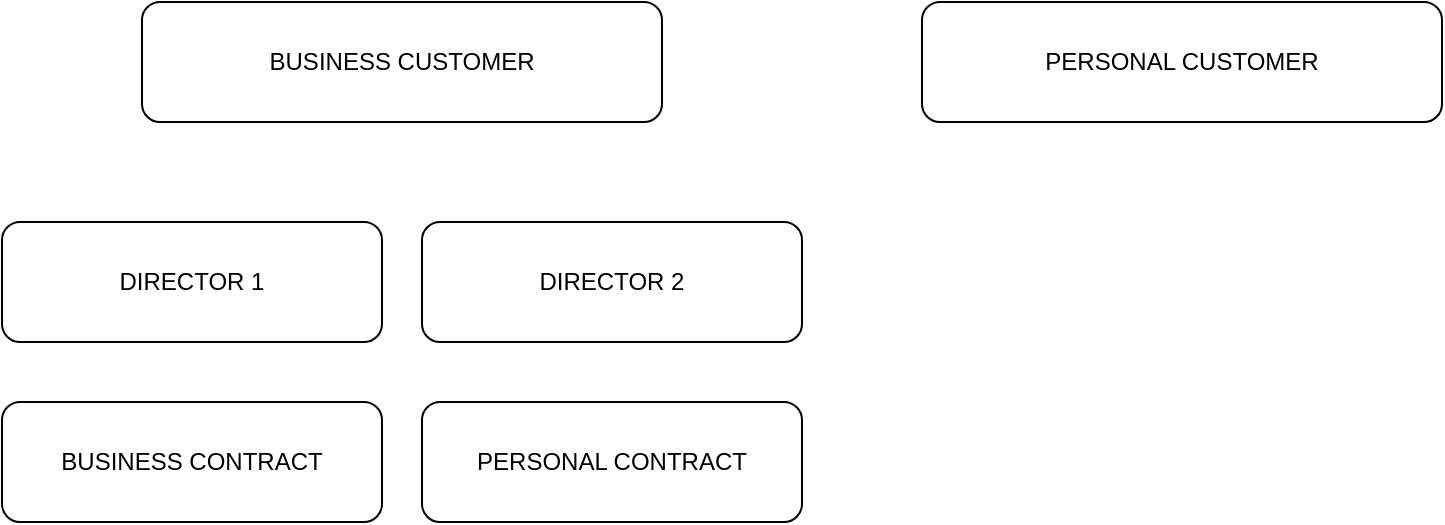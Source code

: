 <mxfile version="21.7.2" type="github">
  <diagram name="Page-1" id="SKm1dCFJuhP57wV_WQWF">
    <mxGraphModel dx="1140" dy="583" grid="1" gridSize="10" guides="1" tooltips="1" connect="1" arrows="1" fold="1" page="1" pageScale="1" pageWidth="827" pageHeight="1169" math="0" shadow="0">
      <root>
        <mxCell id="0" />
        <mxCell id="1" parent="0" />
        <mxCell id="sPQWQVJu7Zon4sDyQ0oI-1" value="BUSINESS CUSTOMER" style="rounded=1;whiteSpace=wrap;html=1;" parent="1" vertex="1">
          <mxGeometry x="90" y="160" width="260" height="60" as="geometry" />
        </mxCell>
        <mxCell id="-fDBkuYR_bXVmVfJmMn0-1" value="PERSONAL CUSTOMER" style="rounded=1;whiteSpace=wrap;html=1;" vertex="1" parent="1">
          <mxGeometry x="480" y="160" width="260" height="60" as="geometry" />
        </mxCell>
        <mxCell id="-fDBkuYR_bXVmVfJmMn0-2" value="BUSINESS CONTRACT" style="rounded=1;whiteSpace=wrap;html=1;" vertex="1" parent="1">
          <mxGeometry x="20" y="360" width="190" height="60" as="geometry" />
        </mxCell>
        <mxCell id="-fDBkuYR_bXVmVfJmMn0-3" value="PERSONAL CONTRACT" style="rounded=1;whiteSpace=wrap;html=1;" vertex="1" parent="1">
          <mxGeometry x="230" y="360" width="190" height="60" as="geometry" />
        </mxCell>
        <mxCell id="-fDBkuYR_bXVmVfJmMn0-4" value="DIRECTOR 1" style="rounded=1;whiteSpace=wrap;html=1;" vertex="1" parent="1">
          <mxGeometry x="20" y="270" width="190" height="60" as="geometry" />
        </mxCell>
        <mxCell id="-fDBkuYR_bXVmVfJmMn0-5" value="DIRECTOR 2" style="rounded=1;whiteSpace=wrap;html=1;" vertex="1" parent="1">
          <mxGeometry x="230" y="270" width="190" height="60" as="geometry" />
        </mxCell>
      </root>
    </mxGraphModel>
  </diagram>
</mxfile>
